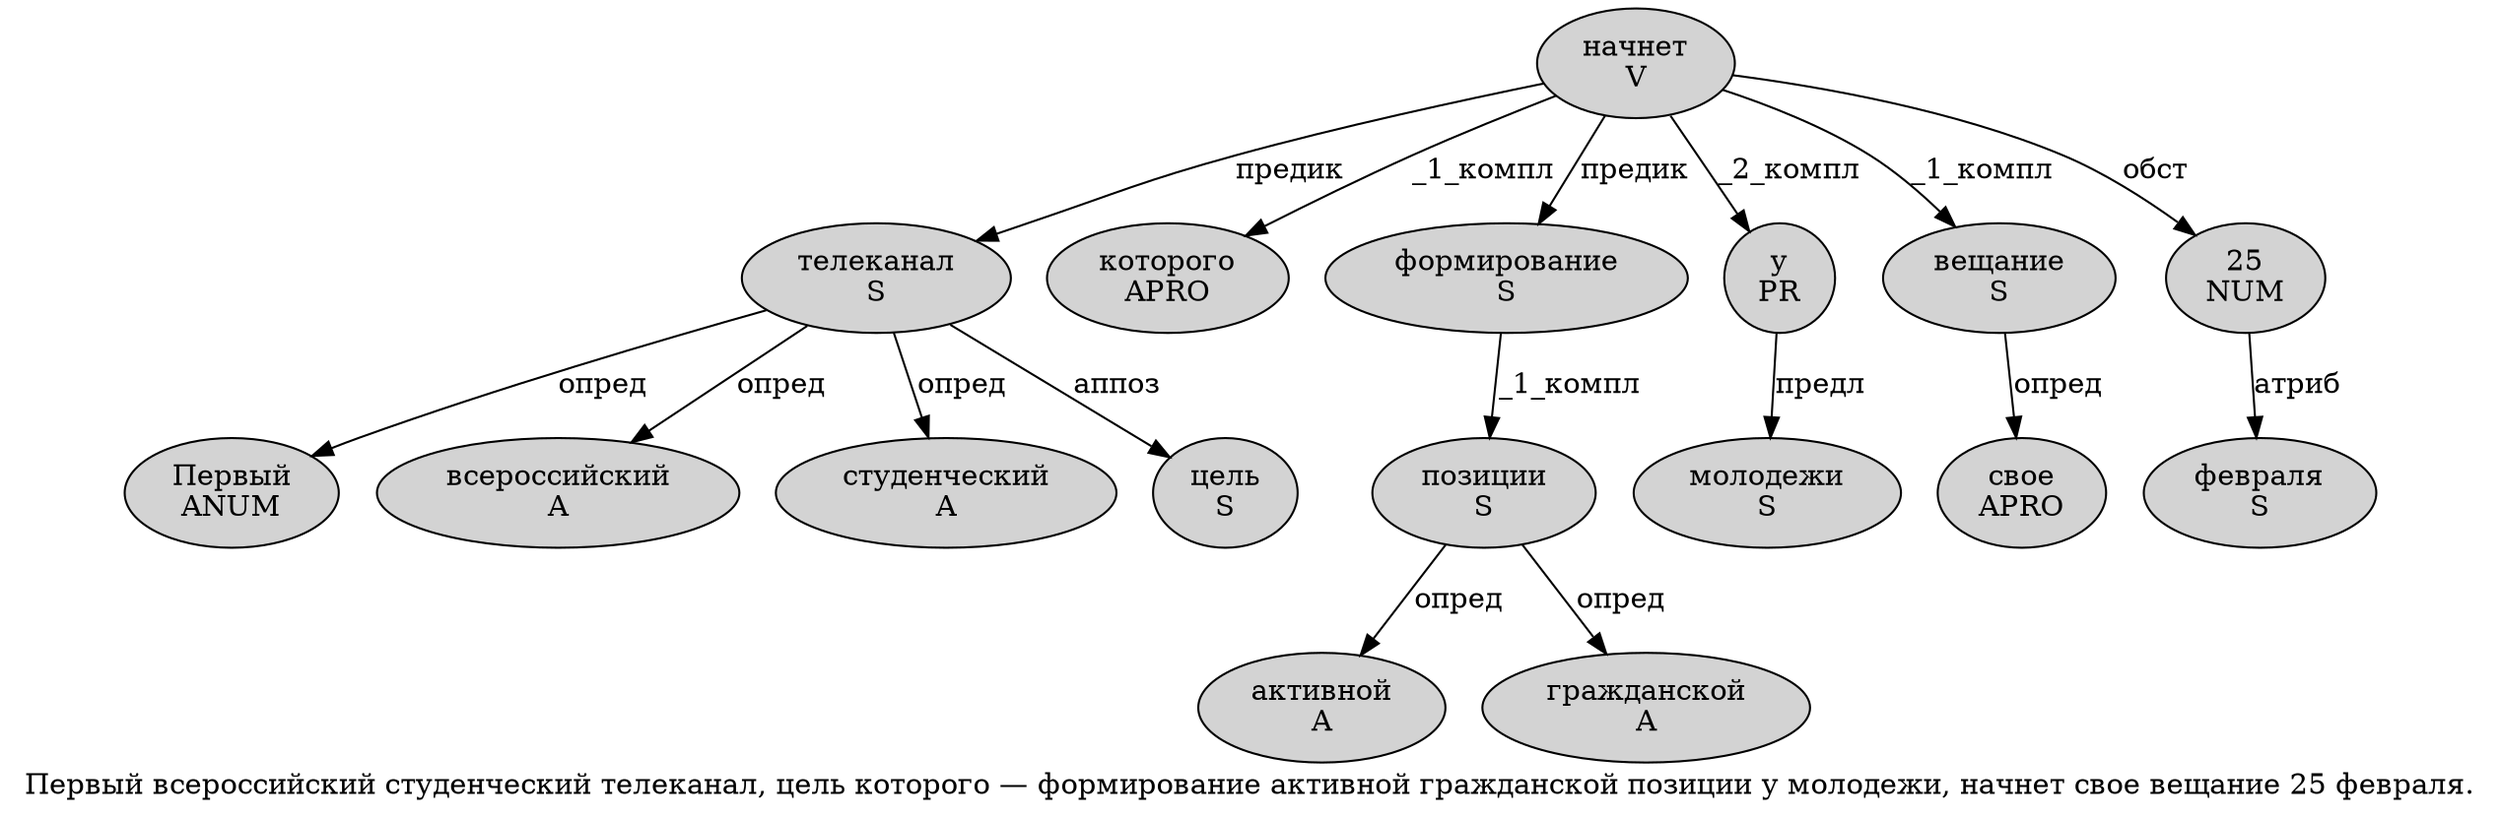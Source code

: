 digraph SENTENCE_838 {
	graph [label="Первый всероссийский студенческий телеканал, цель которого — формирование активной гражданской позиции у молодежи, начнет свое вещание 25 февраля."]
	node [style=filled]
		0 [label="Первый
ANUM" color="" fillcolor=lightgray penwidth=1 shape=ellipse]
		1 [label="всероссийский
A" color="" fillcolor=lightgray penwidth=1 shape=ellipse]
		2 [label="студенческий
A" color="" fillcolor=lightgray penwidth=1 shape=ellipse]
		3 [label="телеканал
S" color="" fillcolor=lightgray penwidth=1 shape=ellipse]
		5 [label="цель
S" color="" fillcolor=lightgray penwidth=1 shape=ellipse]
		6 [label="которого
APRO" color="" fillcolor=lightgray penwidth=1 shape=ellipse]
		8 [label="формирование
S" color="" fillcolor=lightgray penwidth=1 shape=ellipse]
		9 [label="активной
A" color="" fillcolor=lightgray penwidth=1 shape=ellipse]
		10 [label="гражданской
A" color="" fillcolor=lightgray penwidth=1 shape=ellipse]
		11 [label="позиции
S" color="" fillcolor=lightgray penwidth=1 shape=ellipse]
		12 [label="у
PR" color="" fillcolor=lightgray penwidth=1 shape=ellipse]
		13 [label="молодежи
S" color="" fillcolor=lightgray penwidth=1 shape=ellipse]
		15 [label="начнет
V" color="" fillcolor=lightgray penwidth=1 shape=ellipse]
		16 [label="свое
APRO" color="" fillcolor=lightgray penwidth=1 shape=ellipse]
		17 [label="вещание
S" color="" fillcolor=lightgray penwidth=1 shape=ellipse]
		18 [label="25
NUM" color="" fillcolor=lightgray penwidth=1 shape=ellipse]
		19 [label="февраля
S" color="" fillcolor=lightgray penwidth=1 shape=ellipse]
			15 -> 3 [label="предик"]
			15 -> 6 [label="_1_компл"]
			15 -> 8 [label="предик"]
			15 -> 12 [label="_2_компл"]
			15 -> 17 [label="_1_компл"]
			15 -> 18 [label="обст"]
			18 -> 19 [label="атриб"]
			11 -> 9 [label="опред"]
			11 -> 10 [label="опред"]
			12 -> 13 [label="предл"]
			17 -> 16 [label="опред"]
			8 -> 11 [label="_1_компл"]
			3 -> 0 [label="опред"]
			3 -> 1 [label="опред"]
			3 -> 2 [label="опред"]
			3 -> 5 [label="аппоз"]
}